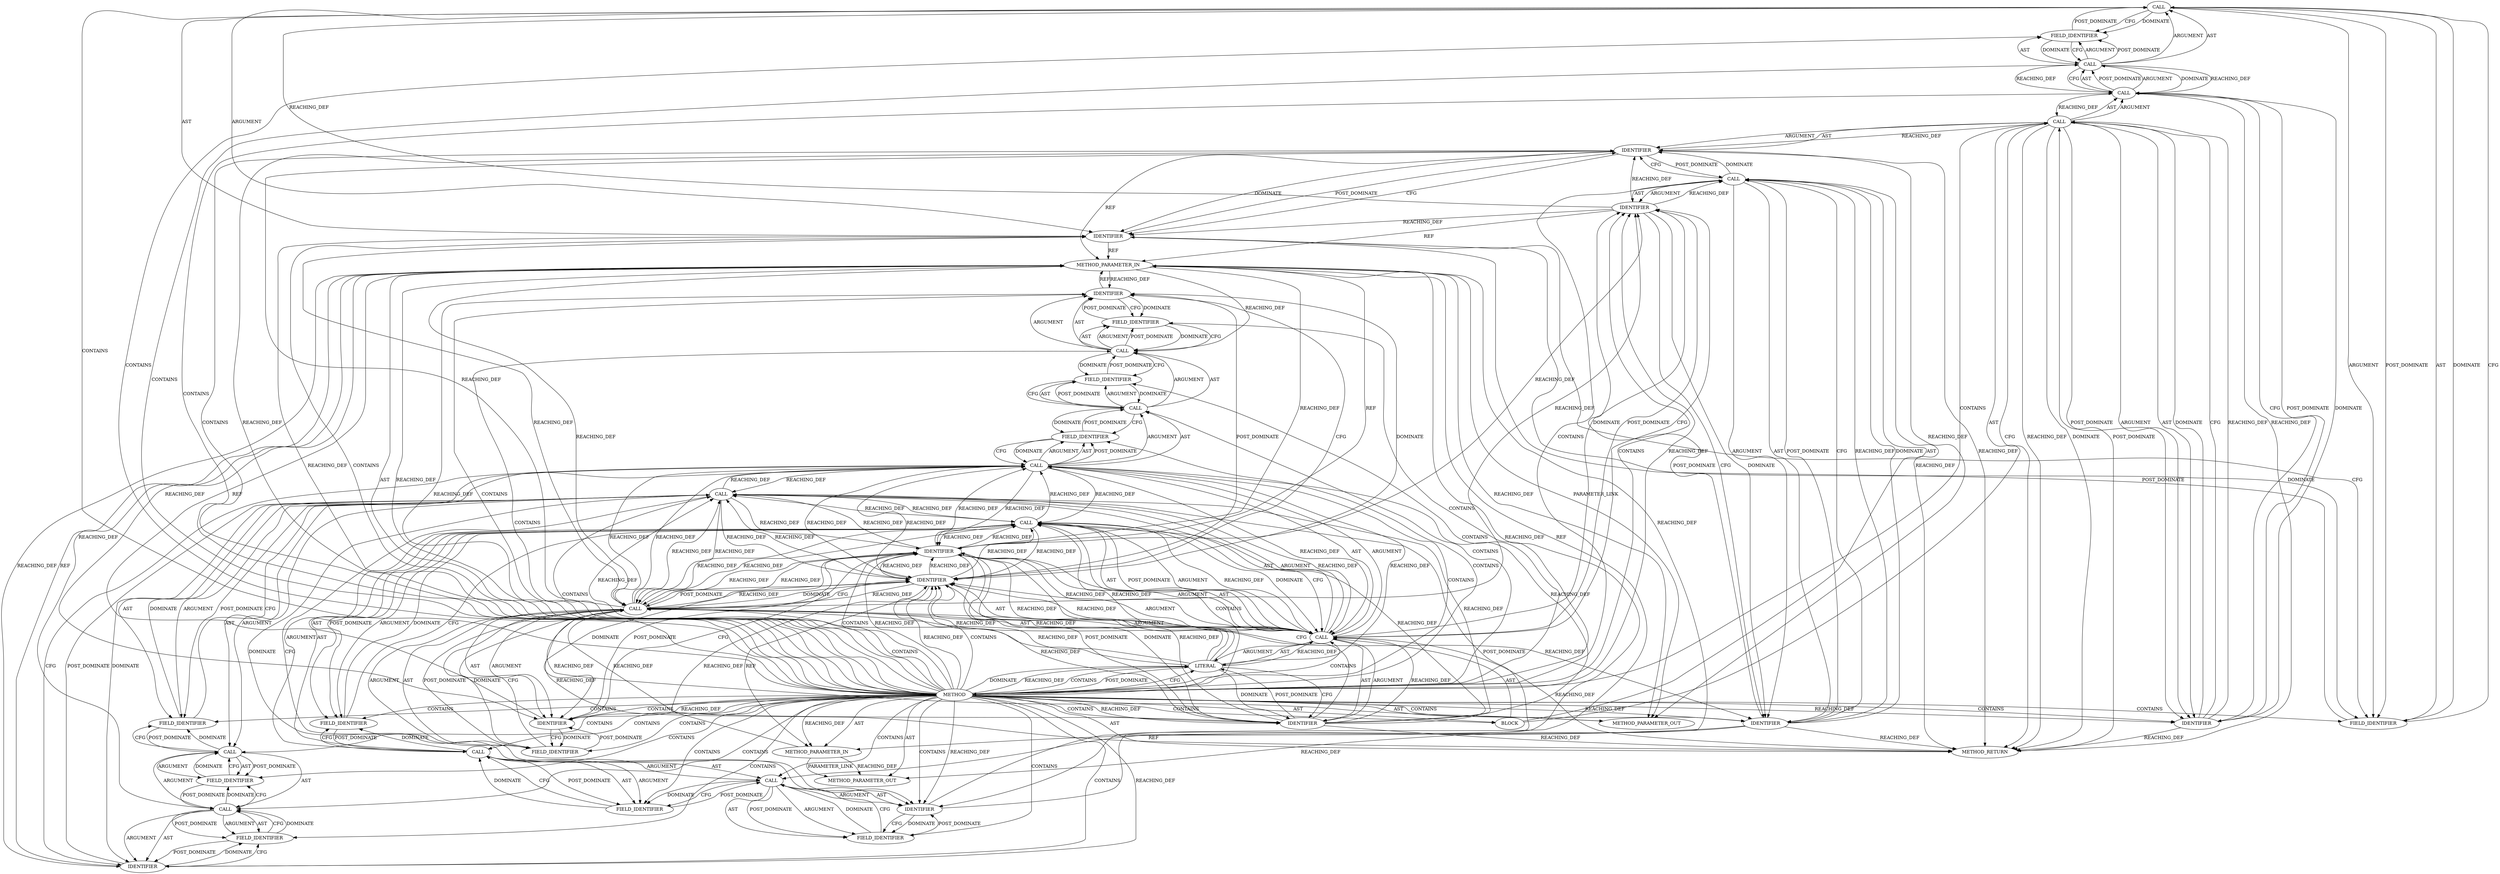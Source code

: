 digraph {
  5037 [label=CALL ORDER=1 ARGUMENT_INDEX=1 CODE="con->v2" COLUMN_NUMBER=21 METHOD_FULL_NAME="<operator>.indirectFieldAccess" LINE_NUMBER=1501 TYPE_FULL_NAME="<empty>" DISPATCH_TYPE="STATIC_DISPATCH" SIGNATURE="" NAME="<operator>.indirectFieldAccess"]
  5031 [label=IDENTIFIER ORDER=1 ARGUMENT_INDEX=1 CODE="con" COLUMN_NUMBER=24 LINE_NUMBER=1500 TYPE_FULL_NAME="ceph_connection*" NAME="con"]
  5013 [label=FIELD_IDENTIFIER ORDER=2 ARGUMENT_INDEX=2 CODE="v2" COLUMN_NUMBER=30 LINE_NUMBER=1497 CANONICAL_NAME="v2"]
  5033 [label=CALL ORDER=3 ARGUMENT_INDEX=-1 CODE="add_out_kvec(con, &con->v2.out_epil, CEPH_EPILOGUE_PLAIN_LEN)" COLUMN_NUMBER=2 METHOD_FULL_NAME="add_out_kvec" LINE_NUMBER=1501 TYPE_FULL_NAME="<empty>" DISPATCH_TYPE="STATIC_DISPATCH" SIGNATURE="" NAME="add_out_kvec"]
  5016 [label=CALL ORDER=7 ARGUMENT_INDEX=7 CODE="con->v2.out_epil.middle_crc" COLUMN_NUMBER=7 METHOD_FULL_NAME="<operator>.fieldAccess" LINE_NUMBER=1498 TYPE_FULL_NAME="<empty>" DISPATCH_TYPE="STATIC_DISPATCH" SIGNATURE="" NAME="<operator>.fieldAccess"]
  5012 [label=IDENTIFIER ORDER=1 ARGUMENT_INDEX=1 CODE="con" COLUMN_NUMBER=30 LINE_NUMBER=1497 TYPE_FULL_NAME="ceph_connection*" NAME="con"]
  5022 [label=FIELD_IDENTIFIER ORDER=2 ARGUMENT_INDEX=2 CODE="middle_crc" COLUMN_NUMBER=7 LINE_NUMBER=1498 CANONICAL_NAME="middle_crc"]
  5034 [label=IDENTIFIER ORDER=1 ARGUMENT_INDEX=1 CODE="con" COLUMN_NUMBER=15 LINE_NUMBER=1501 TYPE_FULL_NAME="ceph_connection*" NAME="con"]
  5015 [label=FIELD_IDENTIFIER ORDER=2 ARGUMENT_INDEX=2 CODE="front_crc" COLUMN_NUMBER=30 LINE_NUMBER=1497 CANONICAL_NAME="front_crc"]
  5023 [label=CALL ORDER=8 ARGUMENT_INDEX=8 CODE="con->v2.out_epil.data_crc" COLUMN_NUMBER=36 METHOD_FULL_NAME="<operator>.fieldAccess" LINE_NUMBER=1498 TYPE_FULL_NAME="<empty>" DISPATCH_TYPE="STATIC_DISPATCH" SIGNATURE="" NAME="<operator>.fieldAccess"]
  5014 [label=FIELD_IDENTIFIER ORDER=2 ARGUMENT_INDEX=2 CODE="out_epil" COLUMN_NUMBER=30 LINE_NUMBER=1497 CANONICAL_NAME="out_epil"]
  5001 [label=CALL ORDER=1 ARGUMENT_INDEX=-1 CODE="dout(\"%s con %p msg %p aborted %d crcs %u %u %u\\n\", __func__, con,
	     con->out_msg, aborted, con->v2.out_epil.front_crc,
	     con->v2.out_epil.middle_crc, con->v2.out_epil.data_crc)" COLUMN_NUMBER=2 METHOD_FULL_NAME="dout" LINE_NUMBER=1496 TYPE_FULL_NAME="<empty>" DISPATCH_TYPE="STATIC_DISPATCH" SIGNATURE="" NAME="dout"]
  5010 [label=CALL ORDER=1 ARGUMENT_INDEX=1 CODE="con->v2.out_epil" COLUMN_NUMBER=30 METHOD_FULL_NAME="<operator>.fieldAccess" LINE_NUMBER=1497 TYPE_FULL_NAME="<empty>" DISPATCH_TYPE="STATIC_DISPATCH" SIGNATURE="" NAME="<operator>.fieldAccess"]
  5018 [label=CALL ORDER=1 ARGUMENT_INDEX=1 CODE="con->v2" COLUMN_NUMBER=7 METHOD_FULL_NAME="<operator>.indirectFieldAccess" LINE_NUMBER=1498 TYPE_FULL_NAME="<empty>" DISPATCH_TYPE="STATIC_DISPATCH" SIGNATURE="" NAME="<operator>.indirectFieldAccess"]
  5026 [label=IDENTIFIER ORDER=1 ARGUMENT_INDEX=1 CODE="con" COLUMN_NUMBER=36 LINE_NUMBER=1498 TYPE_FULL_NAME="ceph_connection*" NAME="con"]
  13213 [label=METHOD_PARAMETER_OUT ORDER=2 CODE="bool aborted" IS_VARIADIC=false COLUMN_NUMBER=65 LINE_NUMBER=1494 TYPE_FULL_NAME="bool" EVALUATION_STRATEGY="BY_VALUE" INDEX=2 NAME="aborted"]
  5041 [label=IDENTIFIER ORDER=3 ARGUMENT_INDEX=3 CODE="CEPH_EPILOGUE_PLAIN_LEN" COLUMN_NUMBER=39 LINE_NUMBER=1501 TYPE_FULL_NAME="ANY" NAME="CEPH_EPILOGUE_PLAIN_LEN"]
  4999 [label=METHOD_PARAMETER_IN ORDER=2 CODE="bool aborted" IS_VARIADIC=false COLUMN_NUMBER=65 LINE_NUMBER=1494 TYPE_FULL_NAME="bool" EVALUATION_STRATEGY="BY_VALUE" INDEX=2 NAME="aborted"]
  5035 [label=CALL ORDER=2 ARGUMENT_INDEX=2 CODE="&con->v2.out_epil" COLUMN_NUMBER=20 METHOD_FULL_NAME="<operator>.addressOf" LINE_NUMBER=1501 TYPE_FULL_NAME="<empty>" DISPATCH_TYPE="STATIC_DISPATCH" SIGNATURE="" NAME="<operator>.addressOf"]
  5020 [label=FIELD_IDENTIFIER ORDER=2 ARGUMENT_INDEX=2 CODE="v2" COLUMN_NUMBER=7 LINE_NUMBER=1498 CANONICAL_NAME="v2"]
  5005 [label=CALL ORDER=4 ARGUMENT_INDEX=4 CODE="con->out_msg" COLUMN_NUMBER=7 METHOD_FULL_NAME="<operator>.indirectFieldAccess" LINE_NUMBER=1497 TYPE_FULL_NAME="<empty>" DISPATCH_TYPE="STATIC_DISPATCH" SIGNATURE="" NAME="<operator>.indirectFieldAccess"]
  5007 [label=FIELD_IDENTIFIER ORDER=2 ARGUMENT_INDEX=2 CODE="out_msg" COLUMN_NUMBER=7 LINE_NUMBER=1497 CANONICAL_NAME="out_msg"]
  5000 [label=BLOCK ORDER=3 ARGUMENT_INDEX=-1 CODE="{
	dout(\"%s con %p msg %p aborted %d crcs %u %u %u\\n\", __func__, con,
	     con->out_msg, aborted, con->v2.out_epil.front_crc,
	     con->v2.out_epil.middle_crc, con->v2.out_epil.data_crc);

	encode_epilogue_plain(con, aborted);
	add_out_kvec(con, &con->v2.out_epil, CEPH_EPILOGUE_PLAIN_LEN);
}" COLUMN_NUMBER=1 LINE_NUMBER=1495 TYPE_FULL_NAME="void"]
  5025 [label=CALL ORDER=1 ARGUMENT_INDEX=1 CODE="con->v2" COLUMN_NUMBER=36 METHOD_FULL_NAME="<operator>.indirectFieldAccess" LINE_NUMBER=1498 TYPE_FULL_NAME="<empty>" DISPATCH_TYPE="STATIC_DISPATCH" SIGNATURE="" NAME="<operator>.indirectFieldAccess"]
  5019 [label=IDENTIFIER ORDER=1 ARGUMENT_INDEX=1 CODE="con" COLUMN_NUMBER=7 LINE_NUMBER=1498 TYPE_FULL_NAME="ceph_connection*" NAME="con"]
  5030 [label=CALL ORDER=2 ARGUMENT_INDEX=-1 CODE="encode_epilogue_plain(con, aborted)" COLUMN_NUMBER=2 METHOD_FULL_NAME="encode_epilogue_plain" LINE_NUMBER=1500 TYPE_FULL_NAME="<empty>" DISPATCH_TYPE="STATIC_DISPATCH" SIGNATURE="" NAME="encode_epilogue_plain"]
  5011 [label=CALL ORDER=1 ARGUMENT_INDEX=1 CODE="con->v2" COLUMN_NUMBER=30 METHOD_FULL_NAME="<operator>.indirectFieldAccess" LINE_NUMBER=1497 TYPE_FULL_NAME="<empty>" DISPATCH_TYPE="STATIC_DISPATCH" SIGNATURE="" NAME="<operator>.indirectFieldAccess"]
  13212 [label=METHOD_PARAMETER_OUT ORDER=1 CODE="struct ceph_connection *con" IS_VARIADIC=false COLUMN_NUMBER=36 LINE_NUMBER=1494 TYPE_FULL_NAME="ceph_connection*" EVALUATION_STRATEGY="BY_VALUE" INDEX=1 NAME="con"]
  5006 [label=IDENTIFIER ORDER=1 ARGUMENT_INDEX=1 CODE="con" COLUMN_NUMBER=7 LINE_NUMBER=1497 TYPE_FULL_NAME="ceph_connection*" NAME="con"]
  5032 [label=IDENTIFIER ORDER=2 ARGUMENT_INDEX=2 CODE="aborted" COLUMN_NUMBER=29 LINE_NUMBER=1500 TYPE_FULL_NAME="bool" NAME="aborted"]
  5036 [label=CALL ORDER=1 ARGUMENT_INDEX=1 CODE="con->v2.out_epil" COLUMN_NUMBER=21 METHOD_FULL_NAME="<operator>.fieldAccess" LINE_NUMBER=1501 TYPE_FULL_NAME="<empty>" DISPATCH_TYPE="STATIC_DISPATCH" SIGNATURE="" NAME="<operator>.fieldAccess"]
  5003 [label=IDENTIFIER ORDER=2 ARGUMENT_INDEX=2 CODE="__func__" COLUMN_NUMBER=54 LINE_NUMBER=1496 TYPE_FULL_NAME="ANY" NAME="__func__"]
  5024 [label=CALL ORDER=1 ARGUMENT_INDEX=1 CODE="con->v2.out_epil" COLUMN_NUMBER=36 METHOD_FULL_NAME="<operator>.fieldAccess" LINE_NUMBER=1498 TYPE_FULL_NAME="<empty>" DISPATCH_TYPE="STATIC_DISPATCH" SIGNATURE="" NAME="<operator>.fieldAccess"]
  5017 [label=CALL ORDER=1 ARGUMENT_INDEX=1 CODE="con->v2.out_epil" COLUMN_NUMBER=7 METHOD_FULL_NAME="<operator>.fieldAccess" LINE_NUMBER=1498 TYPE_FULL_NAME="<empty>" DISPATCH_TYPE="STATIC_DISPATCH" SIGNATURE="" NAME="<operator>.fieldAccess"]
  5028 [label=FIELD_IDENTIFIER ORDER=2 ARGUMENT_INDEX=2 CODE="out_epil" COLUMN_NUMBER=36 LINE_NUMBER=1498 CANONICAL_NAME="out_epil"]
  4998 [label=METHOD_PARAMETER_IN ORDER=1 CODE="struct ceph_connection *con" IS_VARIADIC=false COLUMN_NUMBER=36 LINE_NUMBER=1494 TYPE_FULL_NAME="ceph_connection*" EVALUATION_STRATEGY="BY_VALUE" INDEX=1 NAME="con"]
  5008 [label=IDENTIFIER ORDER=5 ARGUMENT_INDEX=5 CODE="aborted" COLUMN_NUMBER=21 LINE_NUMBER=1497 TYPE_FULL_NAME="bool" NAME="aborted"]
  5040 [label=FIELD_IDENTIFIER ORDER=2 ARGUMENT_INDEX=2 CODE="out_epil" COLUMN_NUMBER=21 LINE_NUMBER=1501 CANONICAL_NAME="out_epil"]
  5027 [label=FIELD_IDENTIFIER ORDER=2 ARGUMENT_INDEX=2 CODE="v2" COLUMN_NUMBER=36 LINE_NUMBER=1498 CANONICAL_NAME="v2"]
  5002 [label=LITERAL ORDER=1 ARGUMENT_INDEX=1 CODE="\"%s con %p msg %p aborted %d crcs %u %u %u\\n\"" COLUMN_NUMBER=7 LINE_NUMBER=1496 TYPE_FULL_NAME="char"]
  5038 [label=IDENTIFIER ORDER=1 ARGUMENT_INDEX=1 CODE="con" COLUMN_NUMBER=21 LINE_NUMBER=1501 TYPE_FULL_NAME="ceph_connection*" NAME="con"]
  5029 [label=FIELD_IDENTIFIER ORDER=2 ARGUMENT_INDEX=2 CODE="data_crc" COLUMN_NUMBER=36 LINE_NUMBER=1498 CANONICAL_NAME="data_crc"]
  4997 [label=METHOD COLUMN_NUMBER=1 LINE_NUMBER=1494 COLUMN_NUMBER_END=1 IS_EXTERNAL=false SIGNATURE="void prepare_epilogue_plain (ceph_connection*,bool)" NAME="prepare_epilogue_plain" AST_PARENT_TYPE="TYPE_DECL" AST_PARENT_FULL_NAME="messenger_v2.c:<global>" ORDER=71 CODE="static void prepare_epilogue_plain(struct ceph_connection *con, bool aborted)
{
	dout(\"%s con %p msg %p aborted %d crcs %u %u %u\\n\", __func__, con,
	     con->out_msg, aborted, con->v2.out_epil.front_crc,
	     con->v2.out_epil.middle_crc, con->v2.out_epil.data_crc);

	encode_epilogue_plain(con, aborted);
	add_out_kvec(con, &con->v2.out_epil, CEPH_EPILOGUE_PLAIN_LEN);
}" FULL_NAME="prepare_epilogue_plain" LINE_NUMBER_END=1502 FILENAME="messenger_v2.c"]
  5042 [label=METHOD_RETURN ORDER=4 CODE="RET" COLUMN_NUMBER=1 LINE_NUMBER=1494 TYPE_FULL_NAME="void" EVALUATION_STRATEGY="BY_VALUE"]
  5009 [label=CALL ORDER=6 ARGUMENT_INDEX=6 CODE="con->v2.out_epil.front_crc" COLUMN_NUMBER=30 METHOD_FULL_NAME="<operator>.fieldAccess" LINE_NUMBER=1497 TYPE_FULL_NAME="<empty>" DISPATCH_TYPE="STATIC_DISPATCH" SIGNATURE="" NAME="<operator>.fieldAccess"]
  5039 [label=FIELD_IDENTIFIER ORDER=2 ARGUMENT_INDEX=2 CODE="v2" COLUMN_NUMBER=21 LINE_NUMBER=1501 CANONICAL_NAME="v2"]
  5021 [label=FIELD_IDENTIFIER ORDER=2 ARGUMENT_INDEX=2 CODE="out_epil" COLUMN_NUMBER=7 LINE_NUMBER=1498 CANONICAL_NAME="out_epil"]
  5004 [label=IDENTIFIER ORDER=3 ARGUMENT_INDEX=3 CODE="con" COLUMN_NUMBER=64 LINE_NUMBER=1496 TYPE_FULL_NAME="ceph_connection*" NAME="con"]
  5009 -> 5005 [label=REACHING_DEF VARIABLE="con->v2.out_epil.front_crc"]
  5016 -> 5017 [label=AST ]
  5033 -> 5042 [label=CFG ]
  5012 -> 5008 [label=POST_DOMINATE ]
  5025 -> 5027 [label=AST ]
  5011 -> 5013 [label=AST ]
  5033 -> 5035 [label=AST ]
  5026 -> 5016 [label=POST_DOMINATE ]
  5013 -> 5012 [label=POST_DOMINATE ]
  5001 -> 5008 [label=ARGUMENT ]
  5003 -> 5001 [label=REACHING_DEF VARIABLE="__func__"]
  5020 -> 5018 [label=CFG ]
  4997 -> 5035 [label=CONTAINS ]
  4997 -> 4999 [label=REACHING_DEF VARIABLE=""]
  4998 -> 5006 [label=REACHING_DEF VARIABLE="con"]
  4997 -> 5002 [label=CFG ]
  5003 -> 5004 [label=DOMINATE ]
  5005 -> 5042 [label=REACHING_DEF VARIABLE="con->out_msg"]
  5020 -> 5018 [label=DOMINATE ]
  5004 -> 5016 [label=REACHING_DEF VARIABLE="con"]
  5014 -> 5010 [label=DOMINATE ]
  5011 -> 5012 [label=ARGUMENT ]
  4997 -> 5041 [label=REACHING_DEF VARIABLE=""]
  5009 -> 5015 [label=ARGUMENT ]
  5018 -> 5020 [label=POST_DOMINATE ]
  5017 -> 5018 [label=AST ]
  5010 -> 5011 [label=AST ]
  5001 -> 5016 [label=AST ]
  5023 -> 5001 [label=REACHING_DEF VARIABLE="con->v2.out_epil.data_crc"]
  5016 -> 5022 [label=AST ]
  5000 -> 5033 [label=AST ]
  5008 -> 5009 [label=REACHING_DEF VARIABLE="aborted"]
  5033 -> 5042 [label=REACHING_DEF VARIABLE="add_out_kvec(con, &con->v2.out_epil, CEPH_EPILOGUE_PLAIN_LEN)"]
  5013 -> 5011 [label=DOMINATE ]
  5002 -> 5003 [label=DOMINATE ]
  5041 -> 5033 [label=DOMINATE ]
  5001 -> 5002 [label=ARGUMENT ]
  5004 -> 5023 [label=REACHING_DEF VARIABLE="con"]
  5031 -> 5034 [label=REACHING_DEF VARIABLE="con"]
  4997 -> 5040 [label=CONTAINS ]
  4997 -> 5019 [label=CONTAINS ]
  5007 -> 5006 [label=POST_DOMINATE ]
  4997 -> 5006 [label=CONTAINS ]
  5022 -> 5017 [label=POST_DOMINATE ]
  4997 -> 5013 [label=CONTAINS ]
  5005 -> 5031 [label=REACHING_DEF VARIABLE="con->out_msg"]
  5001 -> 5003 [label=AST ]
  5002 -> 4997 [label=POST_DOMINATE ]
  5001 -> 5023 [label=AST ]
  5010 -> 5015 [label=CFG ]
  5016 -> 5026 [label=DOMINATE ]
  4997 -> 4999 [label=AST ]
  5014 -> 5011 [label=POST_DOMINATE ]
  5006 -> 4998 [label=REF ]
  5015 -> 5009 [label=CFG ]
  5005 -> 5038 [label=REACHING_DEF VARIABLE="con->out_msg"]
  5022 -> 5016 [label=CFG ]
  5035 -> 5036 [label=AST ]
  5041 -> 5033 [label=CFG ]
  5008 -> 5016 [label=REACHING_DEF VARIABLE="aborted"]
  5033 -> 5041 [label=POST_DOMINATE ]
  5040 -> 5036 [label=CFG ]
  5006 -> 5004 [label=POST_DOMINATE ]
  5004 -> 5006 [label=DOMINATE ]
  5041 -> 5033 [label=REACHING_DEF VARIABLE="CEPH_EPILOGUE_PLAIN_LEN"]
  5003 -> 5005 [label=REACHING_DEF VARIABLE="__func__"]
  4997 -> 5028 [label=CONTAINS ]
  4998 -> 5004 [label=REACHING_DEF VARIABLE="con"]
  5008 -> 5012 [label=CFG ]
  4998 -> 5026 [label=REACHING_DEF VARIABLE="con"]
  5009 -> 5001 [label=REACHING_DEF VARIABLE="con->v2.out_epil.front_crc"]
  4997 -> 5038 [label=REACHING_DEF VARIABLE=""]
  5017 -> 5021 [label=AST ]
  5042 -> 5033 [label=POST_DOMINATE ]
  5037 -> 5038 [label=AST ]
  5023 -> 5029 [label=AST ]
  5001 -> 5005 [label=AST ]
  5033 -> 5034 [label=ARGUMENT ]
  5041 -> 5035 [label=POST_DOMINATE ]
  4997 -> 13212 [label=AST ]
  5031 -> 5030 [label=REACHING_DEF VARIABLE="con"]
  5030 -> 5034 [label=DOMINATE ]
  5023 -> 5029 [label=POST_DOMINATE ]
  5008 -> 5005 [label=REACHING_DEF VARIABLE="aborted"]
  5005 -> 5007 [label=ARGUMENT ]
  5001 -> 5031 [label=CFG ]
  5032 -> 5030 [label=CFG ]
  5001 -> 5004 [label=ARGUMENT ]
  5009 -> 5010 [label=ARGUMENT ]
  5015 -> 5010 [label=POST_DOMINATE ]
  5001 -> 5016 [label=ARGUMENT ]
  5008 -> 5032 [label=REACHING_DEF VARIABLE="aborted"]
  5024 -> 5025 [label=AST ]
  4997 -> 5010 [label=CONTAINS ]
  4999 -> 13213 [label=PARAMETER_LINK ]
  5019 -> 5020 [label=DOMINATE ]
  5035 -> 5033 [label=REACHING_DEF VARIABLE="&con->v2.out_epil"]
  5039 -> 5038 [label=POST_DOMINATE ]
  5016 -> 5001 [label=REACHING_DEF VARIABLE="con->v2.out_epil.middle_crc"]
  5012 -> 5013 [label=CFG ]
  5017 -> 5018 [label=ARGUMENT ]
  5006 -> 5007 [label=DOMINATE ]
  5040 -> 5037 [label=POST_DOMINATE ]
  5002 -> 5003 [label=CFG ]
  5017 -> 5021 [label=POST_DOMINATE ]
  4997 -> 5037 [label=CONTAINS ]
  5016 -> 5008 [label=REACHING_DEF VARIABLE="con->v2.out_epil.middle_crc"]
  5031 -> 5032 [label=CFG ]
  5005 -> 5001 [label=REACHING_DEF VARIABLE="con->out_msg"]
  5035 -> 5041 [label=CFG ]
  5032 -> 13213 [label=REACHING_DEF VARIABLE="aborted"]
  5025 -> 5026 [label=ARGUMENT ]
  5004 -> 5008 [label=REACHING_DEF VARIABLE="con"]
  5031 -> 5038 [label=REACHING_DEF VARIABLE="con"]
  5010 -> 5014 [label=AST ]
  4997 -> 5033 [label=CONTAINS ]
  4997 -> 5008 [label=REACHING_DEF VARIABLE=""]
  5023 -> 5016 [label=REACHING_DEF VARIABLE="con->v2.out_epil.data_crc"]
  5005 -> 5006 [label=AST ]
  5004 -> 5006 [label=CFG ]
  5005 -> 5008 [label=REACHING_DEF VARIABLE="con->out_msg"]
  5009 -> 5023 [label=REACHING_DEF VARIABLE="con->v2.out_epil.front_crc"]
  5018 -> 5021 [label=DOMINATE ]
  5036 -> 5037 [label=ARGUMENT ]
  5003 -> 5002 [label=POST_DOMINATE ]
  5030 -> 5031 [label=ARGUMENT ]
  5037 -> 5039 [label=ARGUMENT ]
  5008 -> 5023 [label=REACHING_DEF VARIABLE="aborted"]
  4999 -> 13213 [label=REACHING_DEF VARIABLE="aborted"]
  5018 -> 5019 [label=ARGUMENT ]
  5005 -> 13212 [label=REACHING_DEF VARIABLE="con->out_msg"]
  5009 -> 5010 [label=AST ]
  5024 -> 5028 [label=POST_DOMINATE ]
  5017 -> 5021 [label=ARGUMENT ]
  4997 -> 5004 [label=CONTAINS ]
  4997 -> 5011 [label=CONTAINS ]
  4997 -> 5007 [label=CONTAINS ]
  5024 -> 5028 [label=AST ]
  5001 -> 5023 [label=POST_DOMINATE ]
  4997 -> 4998 [label=AST ]
  5034 -> 5030 [label=POST_DOMINATE ]
  4997 -> 5018 [label=CONTAINS ]
  5000 -> 5001 [label=AST ]
  4997 -> 5025 [label=CONTAINS ]
  4997 -> 5020 [label=CONTAINS ]
  5026 -> 4998 [label=REF ]
  5006 -> 5007 [label=CFG ]
  5030 -> 5032 [label=POST_DOMINATE ]
  5037 -> 5039 [label=POST_DOMINATE ]
  5004 -> 5005 [label=REACHING_DEF VARIABLE="con"]
  5005 -> 5009 [label=REACHING_DEF VARIABLE="con->out_msg"]
  4997 -> 5027 [label=CONTAINS ]
  4998 -> 13212 [label=REACHING_DEF VARIABLE="con"]
  5019 -> 5020 [label=CFG ]
  5001 -> 5002 [label=AST ]
  5009 -> 5015 [label=AST ]
  5034 -> 5038 [label=CFG ]
  4997 -> 5015 [label=CONTAINS ]
  5023 -> 5005 [label=REACHING_DEF VARIABLE="con->v2.out_epil.data_crc"]
  5002 -> 5008 [label=REACHING_DEF VARIABLE="\"%s con %p msg %p aborted %d crcs %u %u %u\\n\""]
  5016 -> 5022 [label=ARGUMENT ]
  4997 -> 5024 [label=CONTAINS ]
  5002 -> 5016 [label=REACHING_DEF VARIABLE="\"%s con %p msg %p aborted %d crcs %u %u %u\\n\""]
  5009 -> 5016 [label=REACHING_DEF VARIABLE="con->v2.out_epil.front_crc"]
  4997 -> 5042 [label=AST ]
  4997 -> 5004 [label=REACHING_DEF VARIABLE=""]
  5037 -> 5040 [label=CFG ]
  5036 -> 5040 [label=ARGUMENT ]
  5033 -> 5035 [label=ARGUMENT ]
  5035 -> 5042 [label=REACHING_DEF VARIABLE="&con->v2.out_epil"]
  5038 -> 5039 [label=DOMINATE ]
  5016 -> 5022 [label=POST_DOMINATE ]
  5018 -> 5021 [label=CFG ]
  4997 -> 5014 [label=CONTAINS ]
  5025 -> 5027 [label=POST_DOMINATE ]
  4998 -> 5005 [label=REACHING_DEF VARIABLE="con"]
  5004 -> 5031 [label=REACHING_DEF VARIABLE="con"]
  5030 -> 5042 [label=REACHING_DEF VARIABLE="encode_epilogue_plain(con, aborted)"]
  5002 -> 5009 [label=REACHING_DEF VARIABLE="\"%s con %p msg %p aborted %d crcs %u %u %u\\n\""]
  4997 -> 5030 [label=CONTAINS ]
  5023 -> 5008 [label=REACHING_DEF VARIABLE="con->v2.out_epil.data_crc"]
  5029 -> 5024 [label=POST_DOMINATE ]
  5032 -> 5042 [label=REACHING_DEF VARIABLE="aborted"]
  4997 -> 5009 [label=CONTAINS ]
  5016 -> 5026 [label=CFG ]
  4997 -> 5041 [label=CONTAINS ]
  4997 -> 5022 [label=CONTAINS ]
  5011 -> 5014 [label=DOMINATE ]
  5034 -> 4998 [label=REF ]
  5025 -> 5026 [label=AST ]
  4997 -> 5034 [label=CONTAINS ]
  5007 -> 5005 [label=DOMINATE ]
  5032 -> 5031 [label=POST_DOMINATE ]
  5031 -> 5001 [label=POST_DOMINATE ]
  4997 -> 5034 [label=REACHING_DEF VARIABLE=""]
  4998 -> 5011 [label=REACHING_DEF VARIABLE="con"]
  5037 -> 5040 [label=DOMINATE ]
  5024 -> 5028 [label=ARGUMENT ]
  4997 -> 5038 [label=CONTAINS ]
  5038 -> 5039 [label=CFG ]
  5036 -> 5040 [label=POST_DOMINATE ]
  5002 -> 5001 [label=REACHING_DEF VARIABLE="\"%s con %p msg %p aborted %d crcs %u %u %u\\n\""]
  5018 -> 5020 [label=ARGUMENT ]
  5008 -> 5004 [label=REACHING_DEF VARIABLE="aborted"]
  5010 -> 5014 [label=POST_DOMINATE ]
  5017 -> 5022 [label=DOMINATE ]
  5001 -> 5004 [label=AST ]
  5001 -> 5003 [label=ARGUMENT ]
  5001 -> 5008 [label=AST ]
  5016 -> 5004 [label=REACHING_DEF VARIABLE="con->v2.out_epil.middle_crc"]
  5034 -> 5033 [label=REACHING_DEF VARIABLE="con"]
  5005 -> 5008 [label=DOMINATE ]
  4997 -> 5002 [label=DOMINATE ]
  5023 -> 5029 [label=ARGUMENT ]
  5016 -> 5009 [label=REACHING_DEF VARIABLE="con->v2.out_epil.middle_crc"]
  5025 -> 5027 [label=ARGUMENT ]
  5012 -> 4998 [label=REF ]
  5004 -> 4998 [label=REF ]
  5033 -> 5041 [label=ARGUMENT ]
  5028 -> 5025 [label=POST_DOMINATE ]
  5034 -> 13212 [label=REACHING_DEF VARIABLE="con"]
  5027 -> 5025 [label=DOMINATE ]
  5038 -> 4998 [label=REF ]
  5038 -> 5034 [label=POST_DOMINATE ]
  5036 -> 5037 [label=AST ]
  4997 -> 5003 [label=CONTAINS ]
  5011 -> 5012 [label=AST ]
  4997 -> 5019 [label=REACHING_DEF VARIABLE=""]
  4997 -> 4998 [label=REACHING_DEF VARIABLE=""]
  5008 -> 5012 [label=DOMINATE ]
  5032 -> 5030 [label=REACHING_DEF VARIABLE="aborted"]
  5019 -> 4998 [label=REF ]
  4998 -> 5025 [label=REACHING_DEF VARIABLE="con"]
  5008 -> 5001 [label=REACHING_DEF VARIABLE="aborted"]
  5024 -> 5029 [label=DOMINATE ]
  5016 -> 5017 [label=ARGUMENT ]
  5027 -> 5026 [label=POST_DOMINATE ]
  4997 -> 5026 [label=CONTAINS ]
  5017 -> 5022 [label=CFG ]
  4997 -> 5012 [label=REACHING_DEF VARIABLE=""]
  5009 -> 5019 [label=CFG ]
  4997 -> 5001 [label=CONTAINS ]
  5002 -> 5023 [label=REACHING_DEF VARIABLE="\"%s con %p msg %p aborted %d crcs %u %u %u\\n\""]
  5035 -> 5041 [label=DOMINATE ]
  4997 -> 5023 [label=CONTAINS ]
  5036 -> 5035 [label=DOMINATE ]
  5009 -> 5019 [label=DOMINATE ]
  5023 -> 5004 [label=REACHING_DEF VARIABLE="con->v2.out_epil.data_crc"]
  5039 -> 5037 [label=DOMINATE ]
  4997 -> 5031 [label=CONTAINS ]
  5016 -> 5023 [label=REACHING_DEF VARIABLE="con->v2.out_epil.middle_crc"]
  5003 -> 5016 [label=REACHING_DEF VARIABLE="__func__"]
  5036 -> 5035 [label=REACHING_DEF VARIABLE="con->v2.out_epil"]
  5036 -> 5035 [label=REACHING_DEF VARIABLE="con->v2.out_epil"]
  5023 -> 5001 [label=DOMINATE ]
  5005 -> 5008 [label=CFG ]
  5010 -> 5011 [label=ARGUMENT ]
  4997 -> 5012 [label=CONTAINS ]
  5003 -> 5008 [label=REACHING_DEF VARIABLE="__func__"]
  5029 -> 5023 [label=DOMINATE ]
  5002 -> 5004 [label=REACHING_DEF VARIABLE="\"%s con %p msg %p aborted %d crcs %u %u %u\\n\""]
  5030 -> 5032 [label=ARGUMENT ]
  5023 -> 5024 [label=ARGUMENT ]
  4997 -> 5003 [label=REACHING_DEF VARIABLE=""]
  5033 -> 5041 [label=AST ]
  5030 -> 5032 [label=AST ]
  5035 -> 5036 [label=POST_DOMINATE ]
  5016 -> 5005 [label=REACHING_DEF VARIABLE="con->v2.out_epil.middle_crc"]
  4998 -> 13212 [label=PARAMETER_LINK ]
  5021 -> 5018 [label=POST_DOMINATE ]
  5010 -> 5015 [label=DOMINATE ]
  5031 -> 4998 [label=REF ]
  5009 -> 5008 [label=REACHING_DEF VARIABLE="con->v2.out_epil.front_crc"]
  5002 -> 5005 [label=REACHING_DEF VARIABLE="\"%s con %p msg %p aborted %d crcs %u %u %u\\n\""]
  4997 -> 13213 [label=AST ]
  5008 -> 5005 [label=POST_DOMINATE ]
  5030 -> 5034 [label=CFG ]
  5007 -> 5005 [label=CFG ]
  4997 -> 5017 [label=CONTAINS ]
  4997 -> 5000 [label=CONTAINS ]
  5034 -> 5038 [label=DOMINATE ]
  5033 -> 5034 [label=AST ]
  5008 -> 4999 [label=REF ]
  5034 -> 5042 [label=REACHING_DEF VARIABLE="con"]
  5004 -> 5001 [label=REACHING_DEF VARIABLE="con"]
  5000 -> 5030 [label=AST ]
  4997 -> 5021 [label=CONTAINS ]
  5019 -> 5009 [label=POST_DOMINATE ]
  4997 -> 5005 [label=CONTAINS ]
  4997 -> 5032 [label=CONTAINS ]
  5015 -> 5009 [label=DOMINATE ]
  4997 -> 5029 [label=CONTAINS ]
  5009 -> 5004 [label=REACHING_DEF VARIABLE="con->v2.out_epil.front_crc"]
  5001 -> 5042 [label=REACHING_DEF VARIABLE="dout(\"%s con %p msg %p aborted %d crcs %u %u %u\\n\", __func__, con,
	     con->out_msg, aborted, con->v2.out_epil.front_crc,
	     con->v2.out_epil.middle_crc, con->v2.out_epil.data_crc)"]
  5028 -> 5024 [label=DOMINATE ]
  5023 -> 5024 [label=AST ]
  5024 -> 5025 [label=ARGUMENT ]
  5023 -> 5009 [label=REACHING_DEF VARIABLE="con->v2.out_epil.data_crc"]
  5001 -> 5009 [label=AST ]
  5001 -> 5009 [label=ARGUMENT ]
  5029 -> 5023 [label=CFG ]
  4997 -> 5026 [label=REACHING_DEF VARIABLE=""]
  4999 -> 5008 [label=REACHING_DEF VARIABLE="aborted"]
  5013 -> 5011 [label=CFG ]
  5005 -> 5016 [label=REACHING_DEF VARIABLE="con->out_msg"]
  5021 -> 5017 [label=DOMINATE ]
  5036 -> 5035 [label=CFG ]
  5014 -> 5010 [label=CFG ]
  5035 -> 5036 [label=ARGUMENT ]
  5005 -> 5006 [label=ARGUMENT ]
  4997 -> 5032 [label=REACHING_DEF VARIABLE=""]
  5001 -> 5005 [label=ARGUMENT ]
  5003 -> 5042 [label=REACHING_DEF VARIABLE="__func__"]
  5005 -> 5034 [label=REACHING_DEF VARIABLE="con->out_msg"]
  5031 -> 5037 [label=REACHING_DEF VARIABLE="con"]
  5022 -> 5016 [label=DOMINATE ]
  5041 -> 5042 [label=REACHING_DEF VARIABLE="CEPH_EPILOGUE_PLAIN_LEN"]
  5011 -> 5013 [label=ARGUMENT ]
  5036 -> 5040 [label=AST ]
  5021 -> 5017 [label=CFG ]
  5037 -> 5039 [label=AST ]
  5005 -> 5004 [label=REACHING_DEF VARIABLE="con->out_msg"]
  5025 -> 5028 [label=DOMINATE ]
  4997 -> 5039 [label=CONTAINS ]
  5024 -> 5029 [label=CFG ]
  5005 -> 5023 [label=REACHING_DEF VARIABLE="con->out_msg"]
  5005 -> 5007 [label=AST ]
  5018 -> 5020 [label=AST ]
  4997 -> 5031 [label=REACHING_DEF VARIABLE=""]
  5018 -> 5019 [label=AST ]
  5027 -> 5025 [label=CFG ]
  5011 -> 5014 [label=CFG ]
  5009 -> 5015 [label=POST_DOMINATE ]
  5011 -> 5013 [label=POST_DOMINATE ]
  5030 -> 5031 [label=AST ]
  4998 -> 5019 [label=REACHING_DEF VARIABLE="con"]
  5031 -> 5032 [label=DOMINATE ]
  4997 -> 5036 [label=CONTAINS ]
  5039 -> 5037 [label=CFG ]
  5001 -> 5023 [label=ARGUMENT ]
  5005 -> 5007 [label=POST_DOMINATE ]
  4998 -> 5012 [label=REACHING_DEF VARIABLE="con"]
  5010 -> 5014 [label=ARGUMENT ]
  5001 -> 5031 [label=DOMINATE ]
  5032 -> 5030 [label=DOMINATE ]
  4997 -> 5002 [label=REACHING_DEF VARIABLE=""]
  5028 -> 5024 [label=CFG ]
  5004 -> 5003 [label=POST_DOMINATE ]
  4998 -> 5018 [label=REACHING_DEF VARIABLE="con"]
  5004 -> 5009 [label=REACHING_DEF VARIABLE="con"]
  5033 -> 5042 [label=DOMINATE ]
  5026 -> 5027 [label=CFG ]
  5012 -> 5013 [label=DOMINATE ]
  5003 -> 5023 [label=REACHING_DEF VARIABLE="__func__"]
  4997 -> 5000 [label=AST ]
  5025 -> 5028 [label=CFG ]
  4997 -> 5006 [label=REACHING_DEF VARIABLE=""]
  4997 -> 5016 [label=CONTAINS ]
  5003 -> 5009 [label=REACHING_DEF VARIABLE="__func__"]
  5003 -> 5004 [label=REACHING_DEF VARIABLE="__func__"]
  5020 -> 5019 [label=POST_DOMINATE ]
  4997 -> 5002 [label=CONTAINS ]
  5040 -> 5036 [label=DOMINATE ]
  5003 -> 5004 [label=CFG ]
  5032 -> 4999 [label=REF ]
  4997 -> 5008 [label=CONTAINS ]
  5026 -> 5027 [label=DOMINATE ]
  5023 -> 5001 [label=CFG ]
  5037 -> 5038 [label=ARGUMENT ]
}
